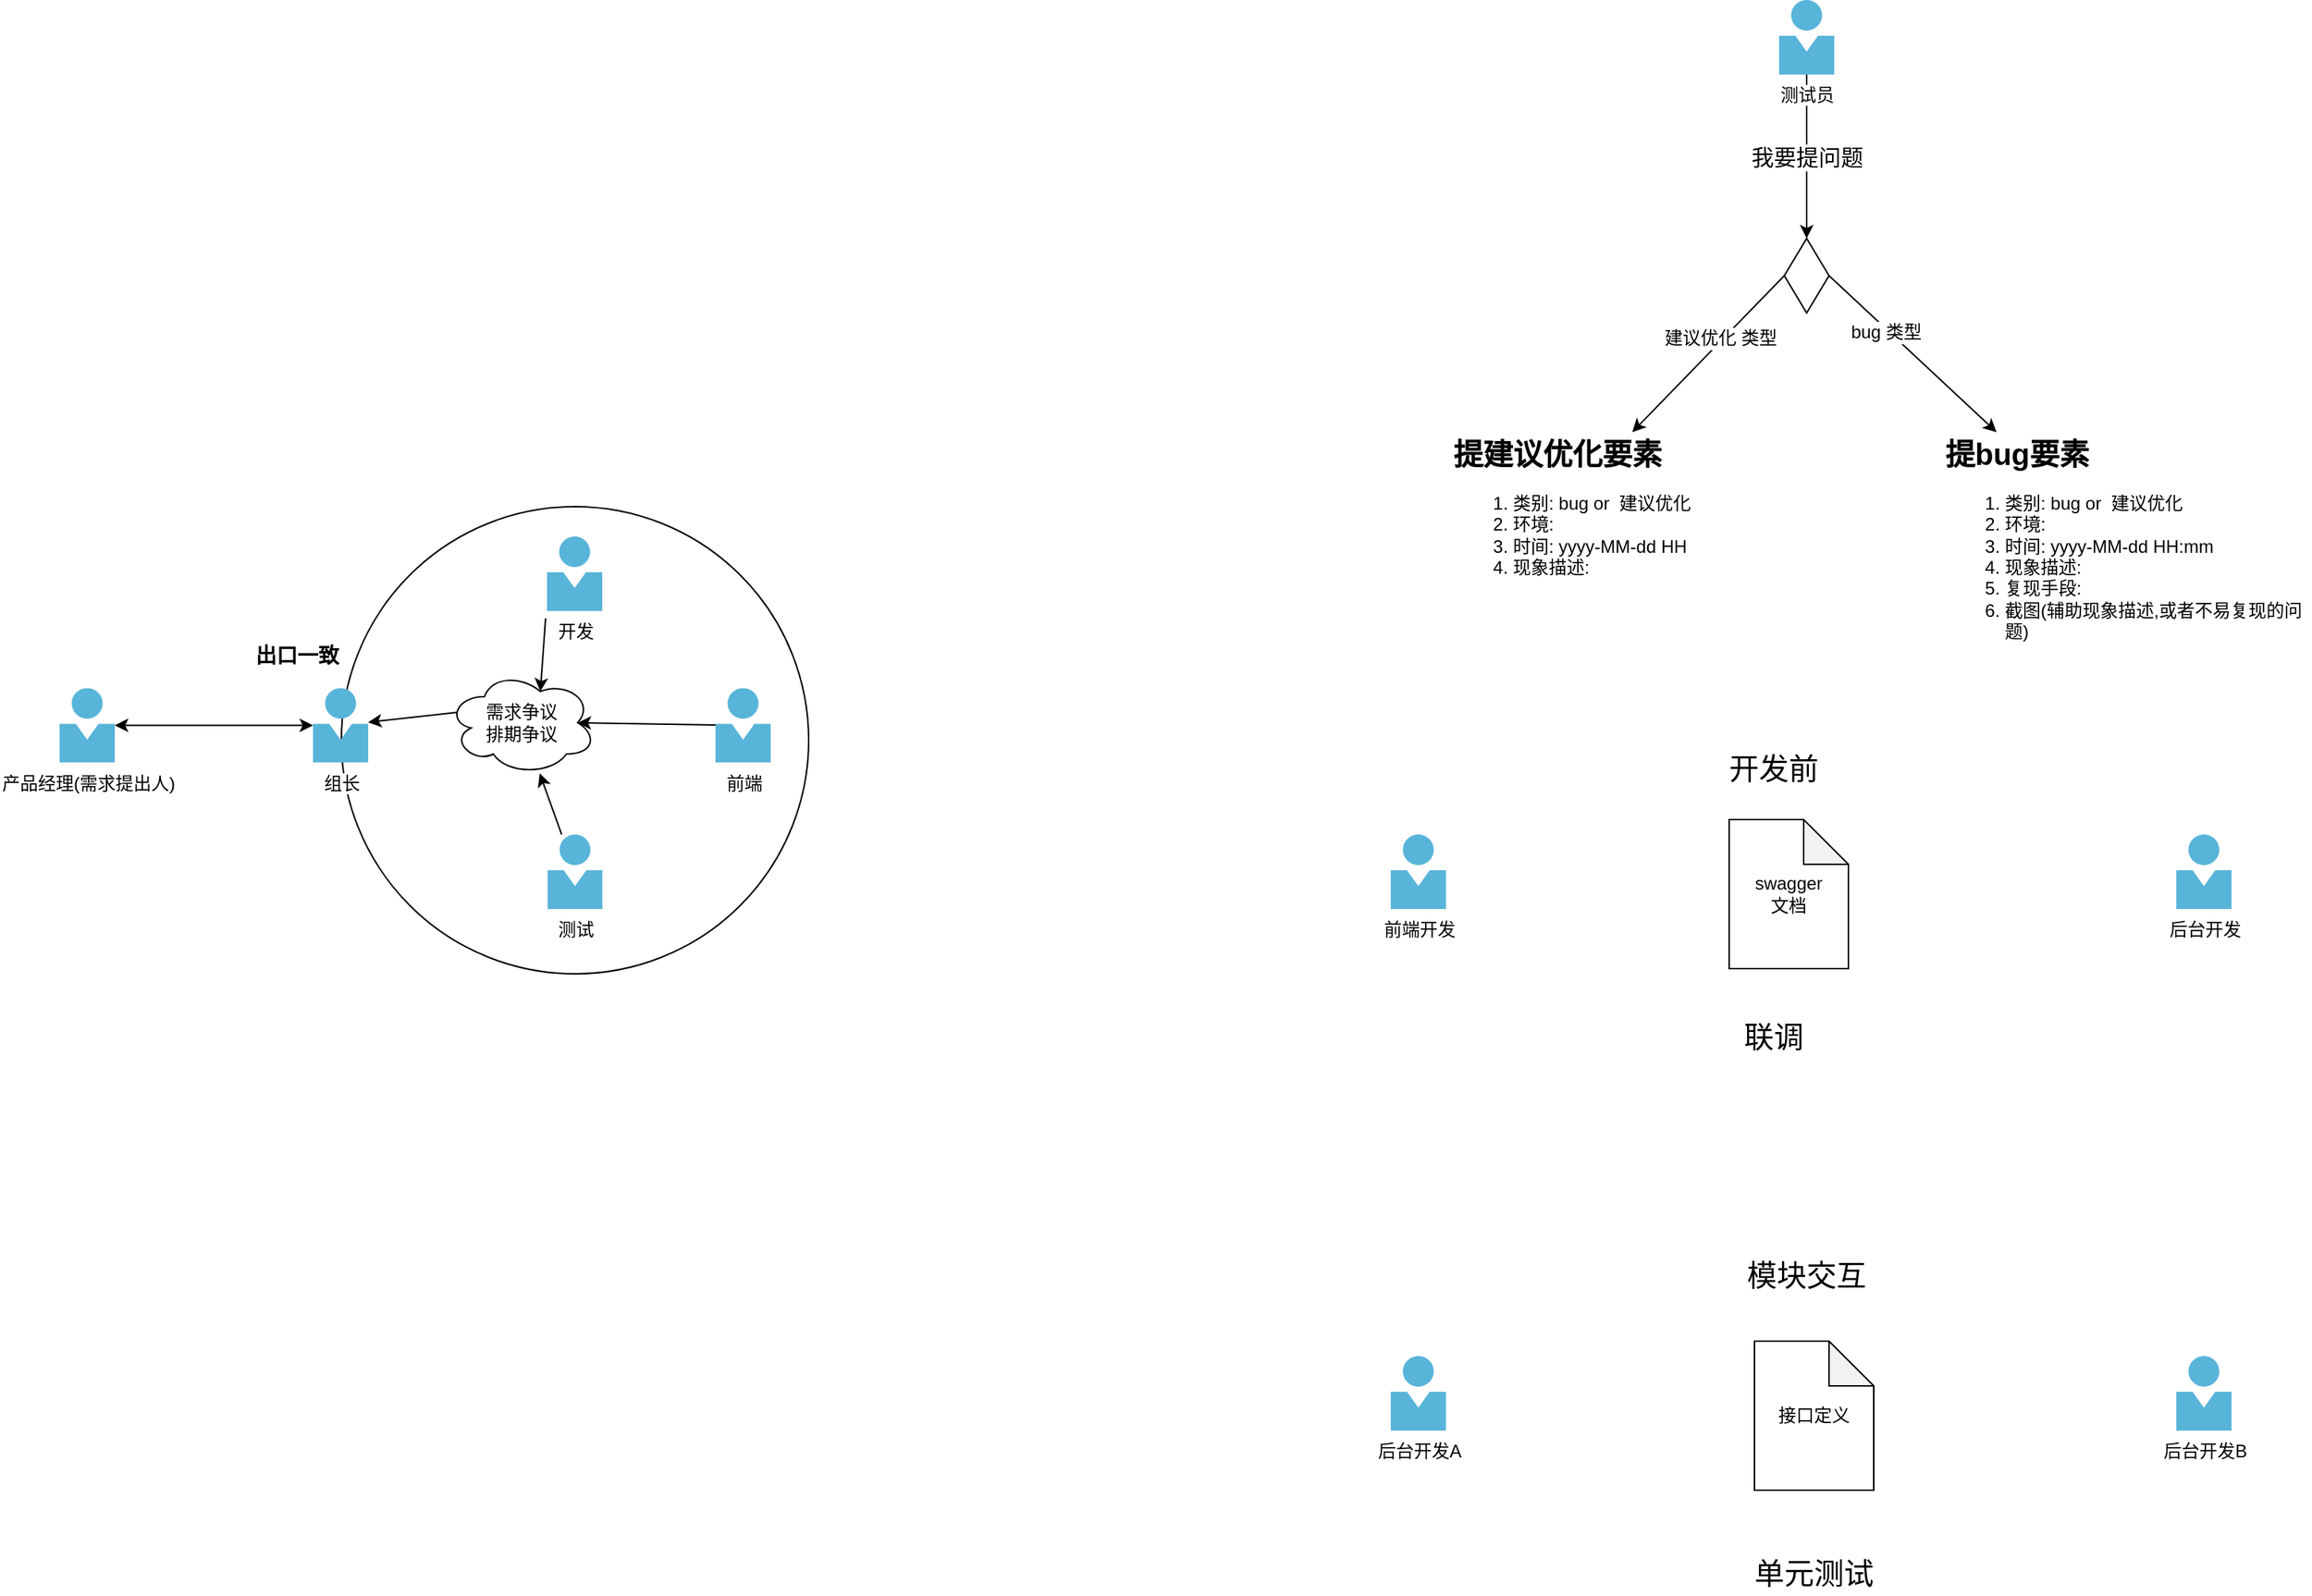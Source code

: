 <mxfile version="12.4.3" type="github" pages="1">
  <diagram id="RzD0Ts5M7BOjjJ8hxcEr" name="第 1 页">
    <mxGraphModel dx="2409" dy="482" grid="1" gridSize="10" guides="1" tooltips="1" connect="1" arrows="1" fold="1" page="1" pageScale="1" pageWidth="1600" pageHeight="900" math="0" shadow="0">
      <root>
        <mxCell id="0"/>
        <mxCell id="1" parent="0"/>
        <mxCell id="8TviweCEKHw1Rt5PnE89-34" value="" style="ellipse;whiteSpace=wrap;html=1;aspect=fixed;" vertex="1" parent="1">
          <mxGeometry x="-261" y="410" width="313.5" height="313.5" as="geometry"/>
        </mxCell>
        <mxCell id="8TviweCEKHw1Rt5PnE89-1" value="产品经理(需求提出人)" style="aspect=fixed;html=1;points=[];align=center;image;fontSize=12;image=img/lib/mscae/Person.svg;" vertex="1" parent="1">
          <mxGeometry x="-450" y="531.75" width="37" height="50" as="geometry"/>
        </mxCell>
        <mxCell id="8TviweCEKHw1Rt5PnE89-2" value="后台开发A" style="aspect=fixed;html=1;points=[];align=center;image;fontSize=12;image=img/lib/mscae/Person.svg;" vertex="1" parent="1">
          <mxGeometry x="443" y="980" width="37" height="50" as="geometry"/>
        </mxCell>
        <mxCell id="8TviweCEKHw1Rt5PnE89-3" value="后台开发" style="aspect=fixed;html=1;points=[];align=center;image;fontSize=12;image=img/lib/mscae/Person.svg;" vertex="1" parent="1">
          <mxGeometry x="970" y="630" width="37" height="50" as="geometry"/>
        </mxCell>
        <mxCell id="8TviweCEKHw1Rt5PnE89-4" value="前端开发" style="aspect=fixed;html=1;points=[];align=center;image;fontSize=12;image=img/lib/mscae/Person.svg;" vertex="1" parent="1">
          <mxGeometry x="443" y="630" width="37" height="50" as="geometry"/>
        </mxCell>
        <mxCell id="8TviweCEKHw1Rt5PnE89-17" value="&lt;font style=&quot;font-size: 15px&quot;&gt;我要提问题&lt;/font&gt;" style="edgeStyle=none;rounded=0;orthogonalLoop=1;jettySize=auto;html=1;entryX=0.5;entryY=0;entryDx=0;entryDy=0;startArrow=none;startFill=0;" edge="1" parent="1" source="8TviweCEKHw1Rt5PnE89-5" target="8TviweCEKHw1Rt5PnE89-16">
          <mxGeometry relative="1" as="geometry"/>
        </mxCell>
        <mxCell id="8TviweCEKHw1Rt5PnE89-5" value="测试员" style="aspect=fixed;html=1;points=[];align=center;image;fontSize=12;image=img/lib/mscae/Person.svg;" vertex="1" parent="1">
          <mxGeometry x="703.5" y="70" width="37" height="50" as="geometry"/>
        </mxCell>
        <mxCell id="8TviweCEKHw1Rt5PnE89-10" value="后台开发B" style="aspect=fixed;html=1;points=[];align=center;image;fontSize=12;image=img/lib/mscae/Person.svg;" vertex="1" parent="1">
          <mxGeometry x="970" y="980" width="37" height="50" as="geometry"/>
        </mxCell>
        <mxCell id="8TviweCEKHw1Rt5PnE89-15" value="&lt;h1 style=&quot;font-size: 20px&quot;&gt;&lt;font style=&quot;font-size: 20px&quot;&gt;提bug要素&lt;/font&gt;&lt;/h1&gt;&lt;p&gt;&lt;ol&gt;&lt;li&gt;类别: bug or&amp;nbsp; 建议优化&lt;/li&gt;&lt;li&gt;&lt;font style=&quot;font-size: 12px&quot;&gt;环境:&lt;/font&gt;&lt;/li&gt;&lt;li&gt;时间: yyyy-MM-dd HH:mm&lt;/li&gt;&lt;li&gt;&lt;span&gt;现象描述:&lt;/span&gt;&lt;/li&gt;&lt;li&gt;&lt;span&gt;复现手段:&lt;/span&gt;&lt;/li&gt;&lt;li&gt;&lt;span&gt;截图(辅助现象描述,或者不易复现的问题)&lt;/span&gt;&lt;/li&gt;&lt;/ol&gt;&lt;/p&gt;" style="text;html=1;strokeColor=none;fillColor=none;spacing=5;spacingTop=-20;whiteSpace=wrap;overflow=hidden;rounded=0;" vertex="1" parent="1">
          <mxGeometry x="810" y="360" width="250" height="160" as="geometry"/>
        </mxCell>
        <mxCell id="8TviweCEKHw1Rt5PnE89-19" style="edgeStyle=none;rounded=0;orthogonalLoop=1;jettySize=auto;html=1;exitX=1;exitY=0.5;exitDx=0;exitDy=0;startArrow=none;startFill=0;" edge="1" parent="1" source="8TviweCEKHw1Rt5PnE89-16" target="8TviweCEKHw1Rt5PnE89-15">
          <mxGeometry relative="1" as="geometry"/>
        </mxCell>
        <mxCell id="8TviweCEKHw1Rt5PnE89-21" value="bug 类型" style="text;html=1;align=center;verticalAlign=middle;resizable=0;points=[];;labelBackgroundColor=#ffffff;" vertex="1" connectable="0" parent="8TviweCEKHw1Rt5PnE89-19">
          <mxGeometry x="-0.302" y="-2" relative="1" as="geometry">
            <mxPoint as="offset"/>
          </mxGeometry>
        </mxCell>
        <mxCell id="8TviweCEKHw1Rt5PnE89-20" style="edgeStyle=none;rounded=0;orthogonalLoop=1;jettySize=auto;html=1;exitX=0;exitY=0.5;exitDx=0;exitDy=0;entryX=0.5;entryY=0;entryDx=0;entryDy=0;startArrow=none;startFill=0;" edge="1" parent="1" source="8TviweCEKHw1Rt5PnE89-16" target="8TviweCEKHw1Rt5PnE89-18">
          <mxGeometry relative="1" as="geometry"/>
        </mxCell>
        <mxCell id="8TviweCEKHw1Rt5PnE89-22" value="建议优化 类型" style="text;html=1;align=center;verticalAlign=middle;resizable=0;points=[];;labelBackgroundColor=#ffffff;" vertex="1" connectable="0" parent="8TviweCEKHw1Rt5PnE89-20">
          <mxGeometry x="-0.172" y="-2" relative="1" as="geometry">
            <mxPoint as="offset"/>
          </mxGeometry>
        </mxCell>
        <mxCell id="8TviweCEKHw1Rt5PnE89-16" value="" style="rhombus;whiteSpace=wrap;html=1;" vertex="1" parent="1">
          <mxGeometry x="707" y="230" width="30" height="50" as="geometry"/>
        </mxCell>
        <mxCell id="8TviweCEKHw1Rt5PnE89-18" value="&lt;h1 style=&quot;font-size: 20px&quot;&gt;&lt;font style=&quot;font-size: 20px&quot;&gt;提建议优化要素&lt;/font&gt;&lt;/h1&gt;&lt;p&gt;&lt;ol&gt;&lt;li&gt;类别: bug or&amp;nbsp; 建议优化&lt;/li&gt;&lt;li&gt;&lt;font style=&quot;font-size: 12px&quot;&gt;环境:&lt;/font&gt;&lt;/li&gt;&lt;li&gt;时间: yyyy-MM-dd HH&lt;/li&gt;&lt;li&gt;&lt;span&gt;现象描述:&lt;/span&gt;&lt;/li&gt;&lt;/ol&gt;&lt;/p&gt;" style="text;html=1;strokeColor=none;fillColor=none;spacing=5;spacingTop=-20;whiteSpace=wrap;overflow=hidden;rounded=0;" vertex="1" parent="1">
          <mxGeometry x="480" y="360" width="250" height="160" as="geometry"/>
        </mxCell>
        <mxCell id="8TviweCEKHw1Rt5PnE89-24" value="&lt;font style=&quot;font-size: 20px&quot;&gt;开发前&lt;/font&gt;" style="text;html=1;strokeColor=none;fillColor=none;align=center;verticalAlign=middle;whiteSpace=wrap;rounded=0;" vertex="1" parent="1">
          <mxGeometry x="650" y="570" width="100" height="30" as="geometry"/>
        </mxCell>
        <mxCell id="8TviweCEKHw1Rt5PnE89-25" value="&lt;font style=&quot;font-size: 20px&quot;&gt;联调&lt;/font&gt;" style="text;html=1;strokeColor=none;fillColor=none;align=center;verticalAlign=middle;whiteSpace=wrap;rounded=0;" vertex="1" parent="1">
          <mxGeometry x="650" y="750" width="100" height="30" as="geometry"/>
        </mxCell>
        <mxCell id="8TviweCEKHw1Rt5PnE89-26" value="swagger&lt;br&gt;文档" style="shape=note;whiteSpace=wrap;html=1;backgroundOutline=1;darkOpacity=0.05;" vertex="1" parent="1">
          <mxGeometry x="670" y="620" width="80" height="100" as="geometry"/>
        </mxCell>
        <mxCell id="8TviweCEKHw1Rt5PnE89-27" value="&lt;font style=&quot;font-size: 20px&quot;&gt;模块交互&lt;/font&gt;" style="text;html=1;strokeColor=none;fillColor=none;align=center;verticalAlign=middle;whiteSpace=wrap;rounded=0;" vertex="1" parent="1">
          <mxGeometry x="677" y="910" width="90" height="30" as="geometry"/>
        </mxCell>
        <mxCell id="8TviweCEKHw1Rt5PnE89-28" value="接口定义" style="shape=note;whiteSpace=wrap;html=1;backgroundOutline=1;darkOpacity=0.05;" vertex="1" parent="1">
          <mxGeometry x="687" y="970" width="80" height="100" as="geometry"/>
        </mxCell>
        <mxCell id="8TviweCEKHw1Rt5PnE89-29" value="&lt;font style=&quot;font-size: 20px&quot;&gt;单元测试&lt;/font&gt;" style="text;html=1;strokeColor=none;fillColor=none;align=center;verticalAlign=middle;whiteSpace=wrap;rounded=0;" vertex="1" parent="1">
          <mxGeometry x="682" y="1110" width="90" height="30" as="geometry"/>
        </mxCell>
        <mxCell id="8TviweCEKHw1Rt5PnE89-30" value="开发" style="aspect=fixed;html=1;points=[];align=center;image;fontSize=12;image=img/lib/mscae/Person.svg;" vertex="1" parent="1">
          <mxGeometry x="-123" y="430" width="37" height="50" as="geometry"/>
        </mxCell>
        <mxCell id="8TviweCEKHw1Rt5PnE89-44" style="edgeStyle=none;rounded=0;orthogonalLoop=1;jettySize=auto;html=1;startArrow=none;startFill=0;endArrow=classic;endFill=1;" edge="1" parent="1" source="8TviweCEKHw1Rt5PnE89-31" target="8TviweCEKHw1Rt5PnE89-37">
          <mxGeometry relative="1" as="geometry"/>
        </mxCell>
        <mxCell id="8TviweCEKHw1Rt5PnE89-31" value="测试" style="aspect=fixed;html=1;points=[];align=center;image;fontSize=12;image=img/lib/mscae/Person.svg;" vertex="1" parent="1">
          <mxGeometry x="-122.75" y="630" width="37" height="50" as="geometry"/>
        </mxCell>
        <mxCell id="8TviweCEKHw1Rt5PnE89-41" style="edgeStyle=none;rounded=0;orthogonalLoop=1;jettySize=auto;html=1;entryX=0.875;entryY=0.5;entryDx=0;entryDy=0;entryPerimeter=0;startArrow=none;startFill=0;endArrow=classic;endFill=1;" edge="1" parent="1" source="8TviweCEKHw1Rt5PnE89-32" target="8TviweCEKHw1Rt5PnE89-37">
          <mxGeometry relative="1" as="geometry"/>
        </mxCell>
        <mxCell id="8TviweCEKHw1Rt5PnE89-32" value="前端" style="aspect=fixed;html=1;points=[];align=center;image;fontSize=12;image=img/lib/mscae/Person.svg;" vertex="1" parent="1">
          <mxGeometry x="-10" y="531.75" width="37" height="50" as="geometry"/>
        </mxCell>
        <mxCell id="8TviweCEKHw1Rt5PnE89-36" style="edgeStyle=none;rounded=0;orthogonalLoop=1;jettySize=auto;html=1;startArrow=classic;startFill=1;" edge="1" parent="1" source="8TviweCEKHw1Rt5PnE89-33" target="8TviweCEKHw1Rt5PnE89-1">
          <mxGeometry relative="1" as="geometry"/>
        </mxCell>
        <mxCell id="8TviweCEKHw1Rt5PnE89-33" value="组长" style="aspect=fixed;html=1;points=[];align=center;image;fontSize=12;image=img/lib/mscae/Person.svg;" vertex="1" parent="1">
          <mxGeometry x="-280" y="531.75" width="37" height="50" as="geometry"/>
        </mxCell>
        <mxCell id="8TviweCEKHw1Rt5PnE89-35" value="&lt;font style=&quot;font-size: 14px&quot;&gt;&lt;b&gt;出口一致&lt;/b&gt;&lt;/font&gt;" style="text;html=1;strokeColor=none;fillColor=none;align=center;verticalAlign=middle;whiteSpace=wrap;rounded=0;" vertex="1" parent="1">
          <mxGeometry x="-320" y="500" width="59" height="20" as="geometry"/>
        </mxCell>
        <mxCell id="8TviweCEKHw1Rt5PnE89-40" style="edgeStyle=none;rounded=0;orthogonalLoop=1;jettySize=auto;html=1;exitX=0.625;exitY=0.2;exitDx=0;exitDy=0;exitPerimeter=0;entryX=-0.027;entryY=1.1;entryDx=0;entryDy=0;entryPerimeter=0;startArrow=classic;startFill=1;endArrow=none;endFill=0;" edge="1" parent="1" source="8TviweCEKHw1Rt5PnE89-37" target="8TviweCEKHw1Rt5PnE89-30">
          <mxGeometry relative="1" as="geometry"/>
        </mxCell>
        <mxCell id="8TviweCEKHw1Rt5PnE89-47" style="edgeStyle=none;rounded=0;orthogonalLoop=1;jettySize=auto;html=1;exitX=0.07;exitY=0.4;exitDx=0;exitDy=0;exitPerimeter=0;startArrow=none;startFill=0;endArrow=classic;endFill=1;" edge="1" parent="1" source="8TviweCEKHw1Rt5PnE89-37" target="8TviweCEKHw1Rt5PnE89-33">
          <mxGeometry relative="1" as="geometry"/>
        </mxCell>
        <mxCell id="8TviweCEKHw1Rt5PnE89-37" value="需求争议&lt;br&gt;排期争议" style="ellipse;shape=cloud;whiteSpace=wrap;html=1;" vertex="1" parent="1">
          <mxGeometry x="-190" y="520" width="100" height="70" as="geometry"/>
        </mxCell>
      </root>
    </mxGraphModel>
  </diagram>
</mxfile>
